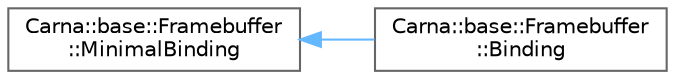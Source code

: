 digraph "Graphical Class Hierarchy"
{
 // LATEX_PDF_SIZE
  bgcolor="transparent";
  edge [fontname=Helvetica,fontsize=10,labelfontname=Helvetica,labelfontsize=10];
  node [fontname=Helvetica,fontsize=10,shape=box,height=0.2,width=0.4];
  rankdir="LR";
  Node0 [id="Node000000",label="Carna::base::Framebuffer\l::MinimalBinding",height=0.2,width=0.4,color="grey40", fillcolor="white", style="filled",URL="$classCarna_1_1base_1_1Framebuffer_1_1MinimalBinding.html",tooltip="Maintains the binding of a Framebuffer in a RAII-manner."];
  Node0 -> Node1 [id="edge16_Node000000_Node000001",dir="back",color="steelblue1",style="solid",tooltip=" "];
  Node1 [id="Node000001",label="Carna::base::Framebuffer\l::Binding",height=0.2,width=0.4,color="grey40", fillcolor="white", style="filled",URL="$classCarna_1_1base_1_1Framebuffer_1_1Binding.html",tooltip="Acts like MinimalBinding, but checks the bound framebuffer for validity and allows rendering."];
}

